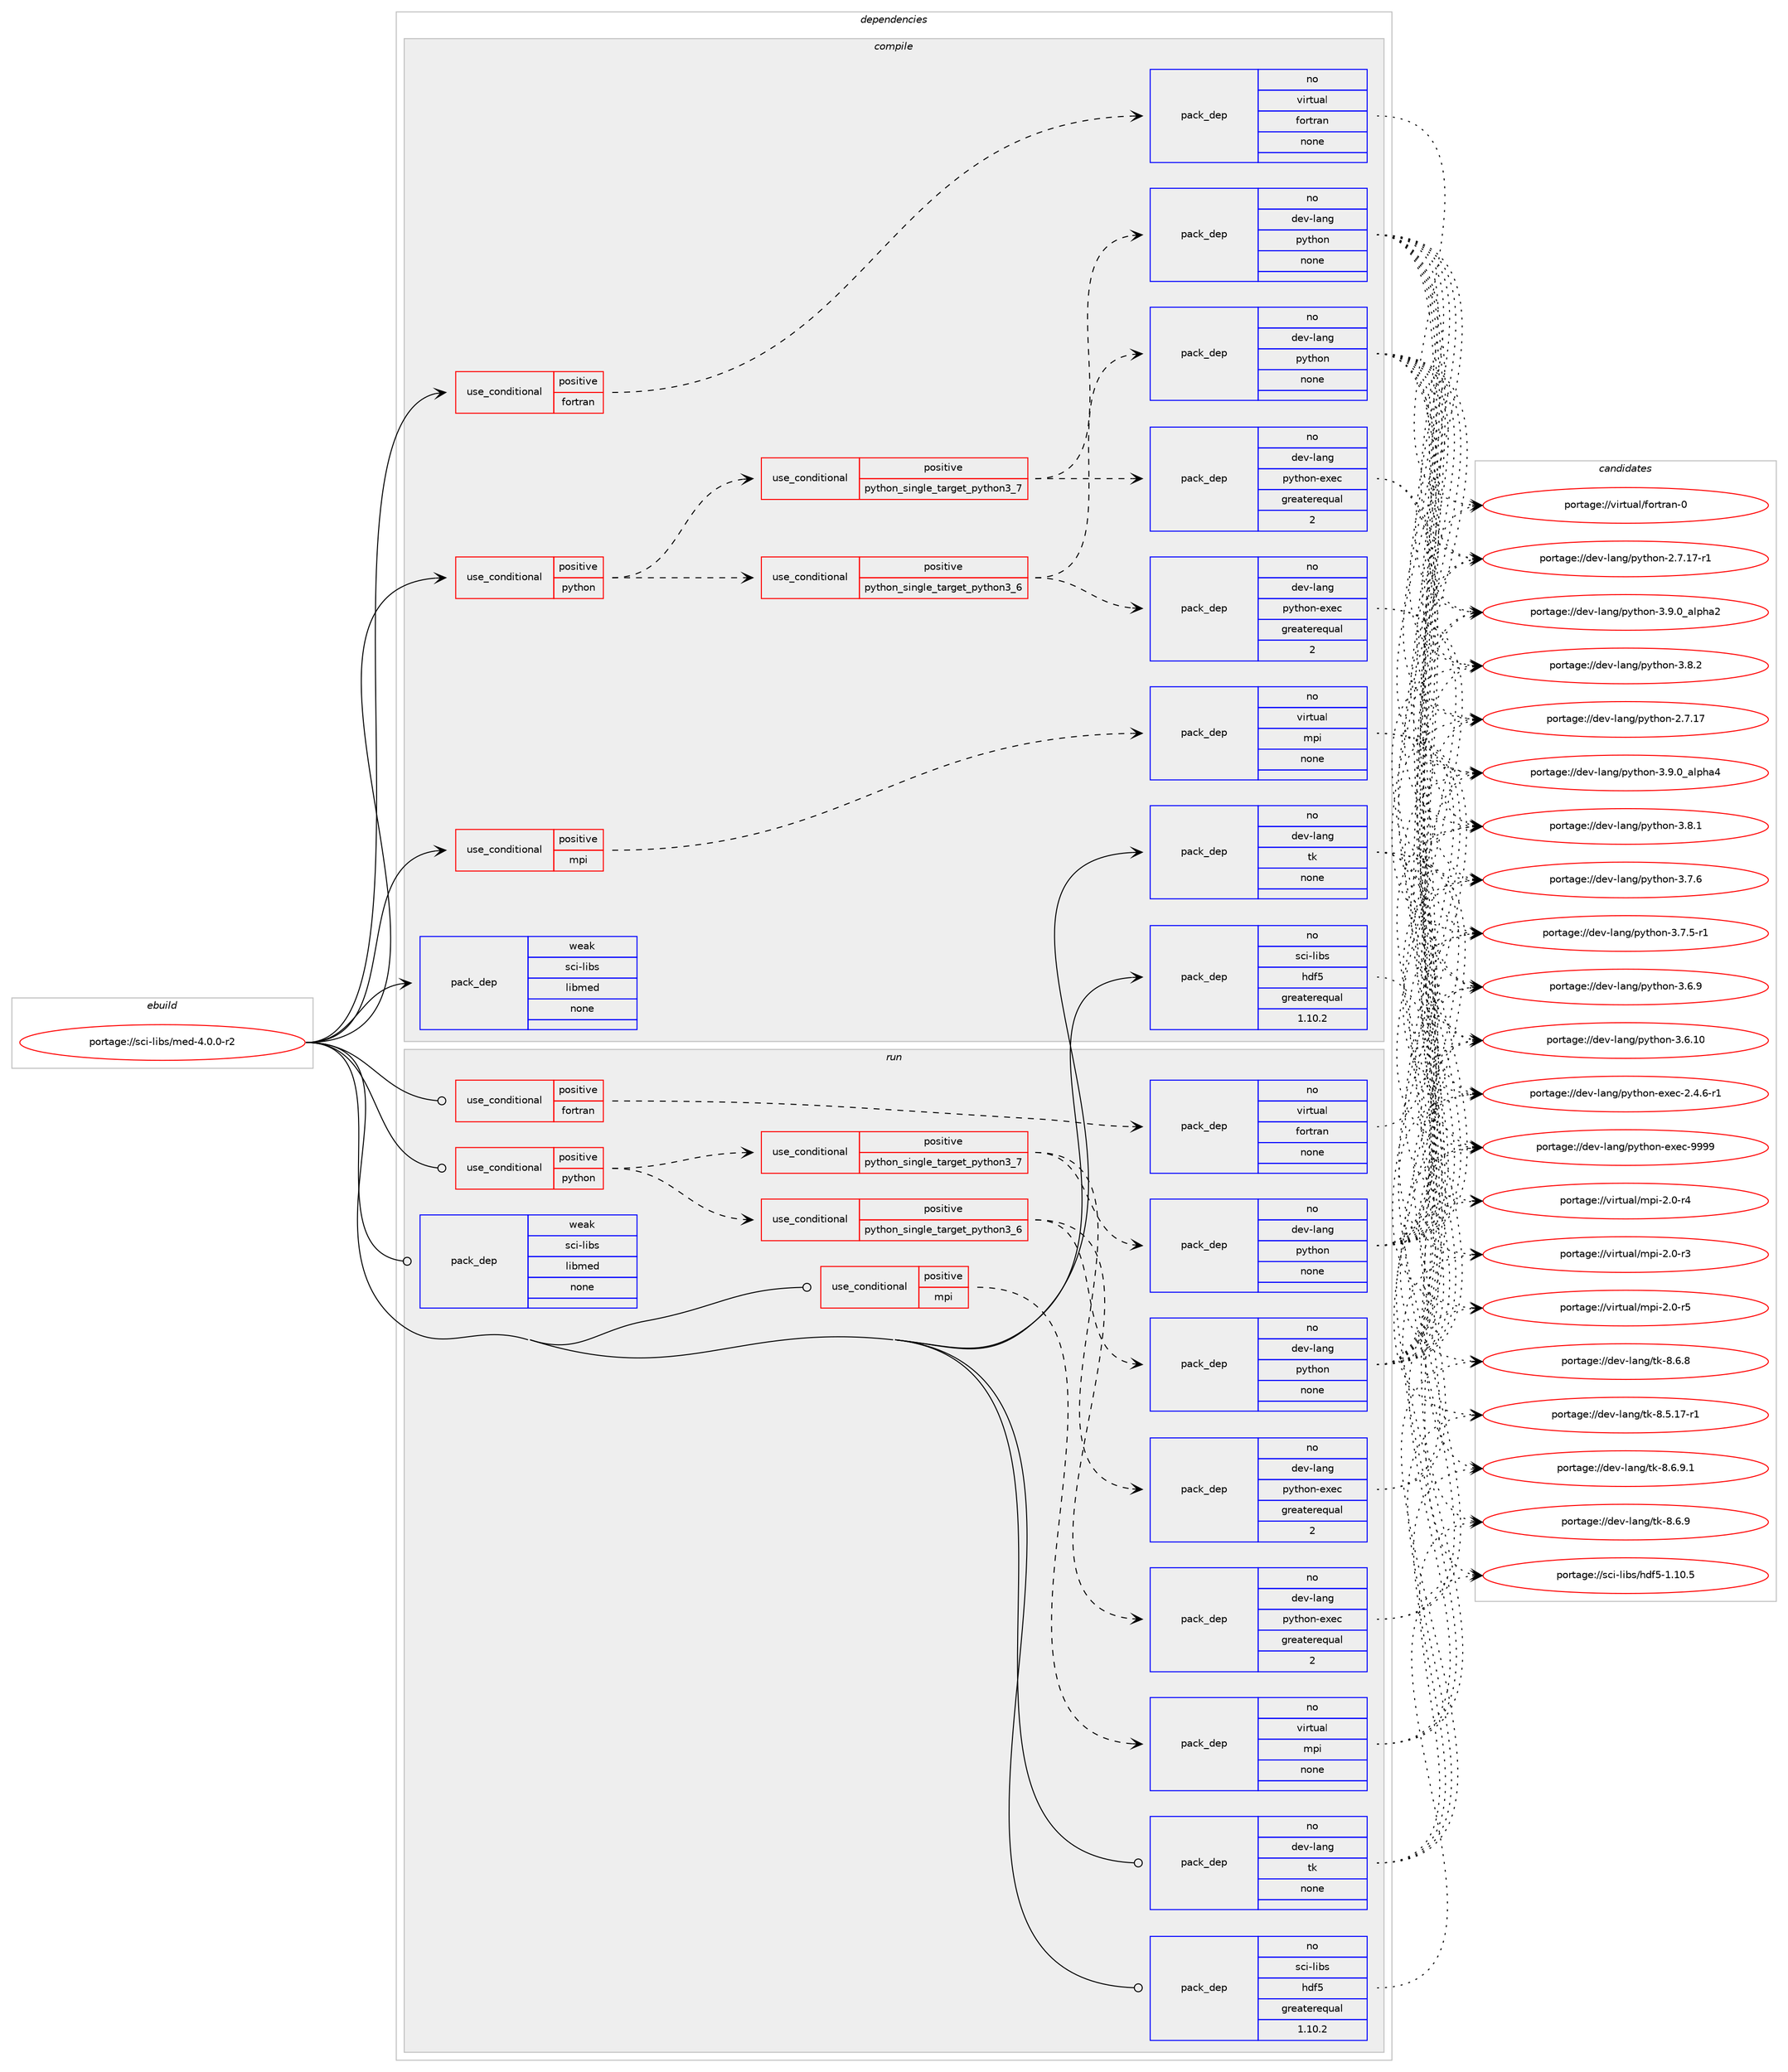 digraph prolog {

# *************
# Graph options
# *************

newrank=true;
concentrate=true;
compound=true;
graph [rankdir=LR,fontname=Helvetica,fontsize=10,ranksep=1.5];#, ranksep=2.5, nodesep=0.2];
edge  [arrowhead=vee];
node  [fontname=Helvetica,fontsize=10];

# **********
# The ebuild
# **********

subgraph cluster_leftcol {
color=gray;
rank=same;
label=<<i>ebuild</i>>;
id [label="portage://sci-libs/med-4.0.0-r2", color=red, width=4, href="../sci-libs/med-4.0.0-r2.svg"];
}

# ****************
# The dependencies
# ****************

subgraph cluster_midcol {
color=gray;
label=<<i>dependencies</i>>;
subgraph cluster_compile {
fillcolor="#eeeeee";
style=filled;
label=<<i>compile</i>>;
subgraph cond10091 {
dependency48654 [label=<<TABLE BORDER="0" CELLBORDER="1" CELLSPACING="0" CELLPADDING="4"><TR><TD ROWSPAN="3" CELLPADDING="10">use_conditional</TD></TR><TR><TD>positive</TD></TR><TR><TD>fortran</TD></TR></TABLE>>, shape=none, color=red];
subgraph pack37508 {
dependency48655 [label=<<TABLE BORDER="0" CELLBORDER="1" CELLSPACING="0" CELLPADDING="4" WIDTH="220"><TR><TD ROWSPAN="6" CELLPADDING="30">pack_dep</TD></TR><TR><TD WIDTH="110">no</TD></TR><TR><TD>virtual</TD></TR><TR><TD>fortran</TD></TR><TR><TD>none</TD></TR><TR><TD></TD></TR></TABLE>>, shape=none, color=blue];
}
dependency48654:e -> dependency48655:w [weight=20,style="dashed",arrowhead="vee"];
}
id:e -> dependency48654:w [weight=20,style="solid",arrowhead="vee"];
subgraph cond10092 {
dependency48656 [label=<<TABLE BORDER="0" CELLBORDER="1" CELLSPACING="0" CELLPADDING="4"><TR><TD ROWSPAN="3" CELLPADDING="10">use_conditional</TD></TR><TR><TD>positive</TD></TR><TR><TD>mpi</TD></TR></TABLE>>, shape=none, color=red];
subgraph pack37509 {
dependency48657 [label=<<TABLE BORDER="0" CELLBORDER="1" CELLSPACING="0" CELLPADDING="4" WIDTH="220"><TR><TD ROWSPAN="6" CELLPADDING="30">pack_dep</TD></TR><TR><TD WIDTH="110">no</TD></TR><TR><TD>virtual</TD></TR><TR><TD>mpi</TD></TR><TR><TD>none</TD></TR><TR><TD></TD></TR></TABLE>>, shape=none, color=blue];
}
dependency48656:e -> dependency48657:w [weight=20,style="dashed",arrowhead="vee"];
}
id:e -> dependency48656:w [weight=20,style="solid",arrowhead="vee"];
subgraph cond10093 {
dependency48658 [label=<<TABLE BORDER="0" CELLBORDER="1" CELLSPACING="0" CELLPADDING="4"><TR><TD ROWSPAN="3" CELLPADDING="10">use_conditional</TD></TR><TR><TD>positive</TD></TR><TR><TD>python</TD></TR></TABLE>>, shape=none, color=red];
subgraph cond10094 {
dependency48659 [label=<<TABLE BORDER="0" CELLBORDER="1" CELLSPACING="0" CELLPADDING="4"><TR><TD ROWSPAN="3" CELLPADDING="10">use_conditional</TD></TR><TR><TD>positive</TD></TR><TR><TD>python_single_target_python3_6</TD></TR></TABLE>>, shape=none, color=red];
subgraph pack37510 {
dependency48660 [label=<<TABLE BORDER="0" CELLBORDER="1" CELLSPACING="0" CELLPADDING="4" WIDTH="220"><TR><TD ROWSPAN="6" CELLPADDING="30">pack_dep</TD></TR><TR><TD WIDTH="110">no</TD></TR><TR><TD>dev-lang</TD></TR><TR><TD>python</TD></TR><TR><TD>none</TD></TR><TR><TD></TD></TR></TABLE>>, shape=none, color=blue];
}
dependency48659:e -> dependency48660:w [weight=20,style="dashed",arrowhead="vee"];
subgraph pack37511 {
dependency48661 [label=<<TABLE BORDER="0" CELLBORDER="1" CELLSPACING="0" CELLPADDING="4" WIDTH="220"><TR><TD ROWSPAN="6" CELLPADDING="30">pack_dep</TD></TR><TR><TD WIDTH="110">no</TD></TR><TR><TD>dev-lang</TD></TR><TR><TD>python-exec</TD></TR><TR><TD>greaterequal</TD></TR><TR><TD>2</TD></TR></TABLE>>, shape=none, color=blue];
}
dependency48659:e -> dependency48661:w [weight=20,style="dashed",arrowhead="vee"];
}
dependency48658:e -> dependency48659:w [weight=20,style="dashed",arrowhead="vee"];
subgraph cond10095 {
dependency48662 [label=<<TABLE BORDER="0" CELLBORDER="1" CELLSPACING="0" CELLPADDING="4"><TR><TD ROWSPAN="3" CELLPADDING="10">use_conditional</TD></TR><TR><TD>positive</TD></TR><TR><TD>python_single_target_python3_7</TD></TR></TABLE>>, shape=none, color=red];
subgraph pack37512 {
dependency48663 [label=<<TABLE BORDER="0" CELLBORDER="1" CELLSPACING="0" CELLPADDING="4" WIDTH="220"><TR><TD ROWSPAN="6" CELLPADDING="30">pack_dep</TD></TR><TR><TD WIDTH="110">no</TD></TR><TR><TD>dev-lang</TD></TR><TR><TD>python</TD></TR><TR><TD>none</TD></TR><TR><TD></TD></TR></TABLE>>, shape=none, color=blue];
}
dependency48662:e -> dependency48663:w [weight=20,style="dashed",arrowhead="vee"];
subgraph pack37513 {
dependency48664 [label=<<TABLE BORDER="0" CELLBORDER="1" CELLSPACING="0" CELLPADDING="4" WIDTH="220"><TR><TD ROWSPAN="6" CELLPADDING="30">pack_dep</TD></TR><TR><TD WIDTH="110">no</TD></TR><TR><TD>dev-lang</TD></TR><TR><TD>python-exec</TD></TR><TR><TD>greaterequal</TD></TR><TR><TD>2</TD></TR></TABLE>>, shape=none, color=blue];
}
dependency48662:e -> dependency48664:w [weight=20,style="dashed",arrowhead="vee"];
}
dependency48658:e -> dependency48662:w [weight=20,style="dashed",arrowhead="vee"];
}
id:e -> dependency48658:w [weight=20,style="solid",arrowhead="vee"];
subgraph pack37514 {
dependency48665 [label=<<TABLE BORDER="0" CELLBORDER="1" CELLSPACING="0" CELLPADDING="4" WIDTH="220"><TR><TD ROWSPAN="6" CELLPADDING="30">pack_dep</TD></TR><TR><TD WIDTH="110">no</TD></TR><TR><TD>dev-lang</TD></TR><TR><TD>tk</TD></TR><TR><TD>none</TD></TR><TR><TD></TD></TR></TABLE>>, shape=none, color=blue];
}
id:e -> dependency48665:w [weight=20,style="solid",arrowhead="vee"];
subgraph pack37515 {
dependency48666 [label=<<TABLE BORDER="0" CELLBORDER="1" CELLSPACING="0" CELLPADDING="4" WIDTH="220"><TR><TD ROWSPAN="6" CELLPADDING="30">pack_dep</TD></TR><TR><TD WIDTH="110">no</TD></TR><TR><TD>sci-libs</TD></TR><TR><TD>hdf5</TD></TR><TR><TD>greaterequal</TD></TR><TR><TD>1.10.2</TD></TR></TABLE>>, shape=none, color=blue];
}
id:e -> dependency48666:w [weight=20,style="solid",arrowhead="vee"];
subgraph pack37516 {
dependency48667 [label=<<TABLE BORDER="0" CELLBORDER="1" CELLSPACING="0" CELLPADDING="4" WIDTH="220"><TR><TD ROWSPAN="6" CELLPADDING="30">pack_dep</TD></TR><TR><TD WIDTH="110">weak</TD></TR><TR><TD>sci-libs</TD></TR><TR><TD>libmed</TD></TR><TR><TD>none</TD></TR><TR><TD></TD></TR></TABLE>>, shape=none, color=blue];
}
id:e -> dependency48667:w [weight=20,style="solid",arrowhead="vee"];
}
subgraph cluster_compileandrun {
fillcolor="#eeeeee";
style=filled;
label=<<i>compile and run</i>>;
}
subgraph cluster_run {
fillcolor="#eeeeee";
style=filled;
label=<<i>run</i>>;
subgraph cond10096 {
dependency48668 [label=<<TABLE BORDER="0" CELLBORDER="1" CELLSPACING="0" CELLPADDING="4"><TR><TD ROWSPAN="3" CELLPADDING="10">use_conditional</TD></TR><TR><TD>positive</TD></TR><TR><TD>fortran</TD></TR></TABLE>>, shape=none, color=red];
subgraph pack37517 {
dependency48669 [label=<<TABLE BORDER="0" CELLBORDER="1" CELLSPACING="0" CELLPADDING="4" WIDTH="220"><TR><TD ROWSPAN="6" CELLPADDING="30">pack_dep</TD></TR><TR><TD WIDTH="110">no</TD></TR><TR><TD>virtual</TD></TR><TR><TD>fortran</TD></TR><TR><TD>none</TD></TR><TR><TD></TD></TR></TABLE>>, shape=none, color=blue];
}
dependency48668:e -> dependency48669:w [weight=20,style="dashed",arrowhead="vee"];
}
id:e -> dependency48668:w [weight=20,style="solid",arrowhead="odot"];
subgraph cond10097 {
dependency48670 [label=<<TABLE BORDER="0" CELLBORDER="1" CELLSPACING="0" CELLPADDING="4"><TR><TD ROWSPAN="3" CELLPADDING="10">use_conditional</TD></TR><TR><TD>positive</TD></TR><TR><TD>mpi</TD></TR></TABLE>>, shape=none, color=red];
subgraph pack37518 {
dependency48671 [label=<<TABLE BORDER="0" CELLBORDER="1" CELLSPACING="0" CELLPADDING="4" WIDTH="220"><TR><TD ROWSPAN="6" CELLPADDING="30">pack_dep</TD></TR><TR><TD WIDTH="110">no</TD></TR><TR><TD>virtual</TD></TR><TR><TD>mpi</TD></TR><TR><TD>none</TD></TR><TR><TD></TD></TR></TABLE>>, shape=none, color=blue];
}
dependency48670:e -> dependency48671:w [weight=20,style="dashed",arrowhead="vee"];
}
id:e -> dependency48670:w [weight=20,style="solid",arrowhead="odot"];
subgraph cond10098 {
dependency48672 [label=<<TABLE BORDER="0" CELLBORDER="1" CELLSPACING="0" CELLPADDING="4"><TR><TD ROWSPAN="3" CELLPADDING="10">use_conditional</TD></TR><TR><TD>positive</TD></TR><TR><TD>python</TD></TR></TABLE>>, shape=none, color=red];
subgraph cond10099 {
dependency48673 [label=<<TABLE BORDER="0" CELLBORDER="1" CELLSPACING="0" CELLPADDING="4"><TR><TD ROWSPAN="3" CELLPADDING="10">use_conditional</TD></TR><TR><TD>positive</TD></TR><TR><TD>python_single_target_python3_6</TD></TR></TABLE>>, shape=none, color=red];
subgraph pack37519 {
dependency48674 [label=<<TABLE BORDER="0" CELLBORDER="1" CELLSPACING="0" CELLPADDING="4" WIDTH="220"><TR><TD ROWSPAN="6" CELLPADDING="30">pack_dep</TD></TR><TR><TD WIDTH="110">no</TD></TR><TR><TD>dev-lang</TD></TR><TR><TD>python</TD></TR><TR><TD>none</TD></TR><TR><TD></TD></TR></TABLE>>, shape=none, color=blue];
}
dependency48673:e -> dependency48674:w [weight=20,style="dashed",arrowhead="vee"];
subgraph pack37520 {
dependency48675 [label=<<TABLE BORDER="0" CELLBORDER="1" CELLSPACING="0" CELLPADDING="4" WIDTH="220"><TR><TD ROWSPAN="6" CELLPADDING="30">pack_dep</TD></TR><TR><TD WIDTH="110">no</TD></TR><TR><TD>dev-lang</TD></TR><TR><TD>python-exec</TD></TR><TR><TD>greaterequal</TD></TR><TR><TD>2</TD></TR></TABLE>>, shape=none, color=blue];
}
dependency48673:e -> dependency48675:w [weight=20,style="dashed",arrowhead="vee"];
}
dependency48672:e -> dependency48673:w [weight=20,style="dashed",arrowhead="vee"];
subgraph cond10100 {
dependency48676 [label=<<TABLE BORDER="0" CELLBORDER="1" CELLSPACING="0" CELLPADDING="4"><TR><TD ROWSPAN="3" CELLPADDING="10">use_conditional</TD></TR><TR><TD>positive</TD></TR><TR><TD>python_single_target_python3_7</TD></TR></TABLE>>, shape=none, color=red];
subgraph pack37521 {
dependency48677 [label=<<TABLE BORDER="0" CELLBORDER="1" CELLSPACING="0" CELLPADDING="4" WIDTH="220"><TR><TD ROWSPAN="6" CELLPADDING="30">pack_dep</TD></TR><TR><TD WIDTH="110">no</TD></TR><TR><TD>dev-lang</TD></TR><TR><TD>python</TD></TR><TR><TD>none</TD></TR><TR><TD></TD></TR></TABLE>>, shape=none, color=blue];
}
dependency48676:e -> dependency48677:w [weight=20,style="dashed",arrowhead="vee"];
subgraph pack37522 {
dependency48678 [label=<<TABLE BORDER="0" CELLBORDER="1" CELLSPACING="0" CELLPADDING="4" WIDTH="220"><TR><TD ROWSPAN="6" CELLPADDING="30">pack_dep</TD></TR><TR><TD WIDTH="110">no</TD></TR><TR><TD>dev-lang</TD></TR><TR><TD>python-exec</TD></TR><TR><TD>greaterequal</TD></TR><TR><TD>2</TD></TR></TABLE>>, shape=none, color=blue];
}
dependency48676:e -> dependency48678:w [weight=20,style="dashed",arrowhead="vee"];
}
dependency48672:e -> dependency48676:w [weight=20,style="dashed",arrowhead="vee"];
}
id:e -> dependency48672:w [weight=20,style="solid",arrowhead="odot"];
subgraph pack37523 {
dependency48679 [label=<<TABLE BORDER="0" CELLBORDER="1" CELLSPACING="0" CELLPADDING="4" WIDTH="220"><TR><TD ROWSPAN="6" CELLPADDING="30">pack_dep</TD></TR><TR><TD WIDTH="110">no</TD></TR><TR><TD>dev-lang</TD></TR><TR><TD>tk</TD></TR><TR><TD>none</TD></TR><TR><TD></TD></TR></TABLE>>, shape=none, color=blue];
}
id:e -> dependency48679:w [weight=20,style="solid",arrowhead="odot"];
subgraph pack37524 {
dependency48680 [label=<<TABLE BORDER="0" CELLBORDER="1" CELLSPACING="0" CELLPADDING="4" WIDTH="220"><TR><TD ROWSPAN="6" CELLPADDING="30">pack_dep</TD></TR><TR><TD WIDTH="110">no</TD></TR><TR><TD>sci-libs</TD></TR><TR><TD>hdf5</TD></TR><TR><TD>greaterequal</TD></TR><TR><TD>1.10.2</TD></TR></TABLE>>, shape=none, color=blue];
}
id:e -> dependency48680:w [weight=20,style="solid",arrowhead="odot"];
subgraph pack37525 {
dependency48681 [label=<<TABLE BORDER="0" CELLBORDER="1" CELLSPACING="0" CELLPADDING="4" WIDTH="220"><TR><TD ROWSPAN="6" CELLPADDING="30">pack_dep</TD></TR><TR><TD WIDTH="110">weak</TD></TR><TR><TD>sci-libs</TD></TR><TR><TD>libmed</TD></TR><TR><TD>none</TD></TR><TR><TD></TD></TR></TABLE>>, shape=none, color=blue];
}
id:e -> dependency48681:w [weight=20,style="solid",arrowhead="odot"];
}
}

# **************
# The candidates
# **************

subgraph cluster_choices {
rank=same;
color=gray;
label=<<i>candidates</i>>;

subgraph choice37508 {
color=black;
nodesep=1;
choice1181051141161179710847102111114116114971104548 [label="portage://virtual/fortran-0", color=red, width=4,href="../virtual/fortran-0.svg"];
dependency48655:e -> choice1181051141161179710847102111114116114971104548:w [style=dotted,weight="100"];
}
subgraph choice37509 {
color=black;
nodesep=1;
choice1181051141161179710847109112105455046484511453 [label="portage://virtual/mpi-2.0-r5", color=red, width=4,href="../virtual/mpi-2.0-r5.svg"];
choice1181051141161179710847109112105455046484511452 [label="portage://virtual/mpi-2.0-r4", color=red, width=4,href="../virtual/mpi-2.0-r4.svg"];
choice1181051141161179710847109112105455046484511451 [label="portage://virtual/mpi-2.0-r3", color=red, width=4,href="../virtual/mpi-2.0-r3.svg"];
dependency48657:e -> choice1181051141161179710847109112105455046484511453:w [style=dotted,weight="100"];
dependency48657:e -> choice1181051141161179710847109112105455046484511452:w [style=dotted,weight="100"];
dependency48657:e -> choice1181051141161179710847109112105455046484511451:w [style=dotted,weight="100"];
}
subgraph choice37510 {
color=black;
nodesep=1;
choice10010111845108971101034711212111610411111045514657464895971081121049752 [label="portage://dev-lang/python-3.9.0_alpha4", color=red, width=4,href="../dev-lang/python-3.9.0_alpha4.svg"];
choice10010111845108971101034711212111610411111045514657464895971081121049750 [label="portage://dev-lang/python-3.9.0_alpha2", color=red, width=4,href="../dev-lang/python-3.9.0_alpha2.svg"];
choice100101118451089711010347112121116104111110455146564650 [label="portage://dev-lang/python-3.8.2", color=red, width=4,href="../dev-lang/python-3.8.2.svg"];
choice100101118451089711010347112121116104111110455146564649 [label="portage://dev-lang/python-3.8.1", color=red, width=4,href="../dev-lang/python-3.8.1.svg"];
choice100101118451089711010347112121116104111110455146554654 [label="portage://dev-lang/python-3.7.6", color=red, width=4,href="../dev-lang/python-3.7.6.svg"];
choice1001011184510897110103471121211161041111104551465546534511449 [label="portage://dev-lang/python-3.7.5-r1", color=red, width=4,href="../dev-lang/python-3.7.5-r1.svg"];
choice100101118451089711010347112121116104111110455146544657 [label="portage://dev-lang/python-3.6.9", color=red, width=4,href="../dev-lang/python-3.6.9.svg"];
choice10010111845108971101034711212111610411111045514654464948 [label="portage://dev-lang/python-3.6.10", color=red, width=4,href="../dev-lang/python-3.6.10.svg"];
choice100101118451089711010347112121116104111110455046554649554511449 [label="portage://dev-lang/python-2.7.17-r1", color=red, width=4,href="../dev-lang/python-2.7.17-r1.svg"];
choice10010111845108971101034711212111610411111045504655464955 [label="portage://dev-lang/python-2.7.17", color=red, width=4,href="../dev-lang/python-2.7.17.svg"];
dependency48660:e -> choice10010111845108971101034711212111610411111045514657464895971081121049752:w [style=dotted,weight="100"];
dependency48660:e -> choice10010111845108971101034711212111610411111045514657464895971081121049750:w [style=dotted,weight="100"];
dependency48660:e -> choice100101118451089711010347112121116104111110455146564650:w [style=dotted,weight="100"];
dependency48660:e -> choice100101118451089711010347112121116104111110455146564649:w [style=dotted,weight="100"];
dependency48660:e -> choice100101118451089711010347112121116104111110455146554654:w [style=dotted,weight="100"];
dependency48660:e -> choice1001011184510897110103471121211161041111104551465546534511449:w [style=dotted,weight="100"];
dependency48660:e -> choice100101118451089711010347112121116104111110455146544657:w [style=dotted,weight="100"];
dependency48660:e -> choice10010111845108971101034711212111610411111045514654464948:w [style=dotted,weight="100"];
dependency48660:e -> choice100101118451089711010347112121116104111110455046554649554511449:w [style=dotted,weight="100"];
dependency48660:e -> choice10010111845108971101034711212111610411111045504655464955:w [style=dotted,weight="100"];
}
subgraph choice37511 {
color=black;
nodesep=1;
choice10010111845108971101034711212111610411111045101120101994557575757 [label="portage://dev-lang/python-exec-9999", color=red, width=4,href="../dev-lang/python-exec-9999.svg"];
choice10010111845108971101034711212111610411111045101120101994550465246544511449 [label="portage://dev-lang/python-exec-2.4.6-r1", color=red, width=4,href="../dev-lang/python-exec-2.4.6-r1.svg"];
dependency48661:e -> choice10010111845108971101034711212111610411111045101120101994557575757:w [style=dotted,weight="100"];
dependency48661:e -> choice10010111845108971101034711212111610411111045101120101994550465246544511449:w [style=dotted,weight="100"];
}
subgraph choice37512 {
color=black;
nodesep=1;
choice10010111845108971101034711212111610411111045514657464895971081121049752 [label="portage://dev-lang/python-3.9.0_alpha4", color=red, width=4,href="../dev-lang/python-3.9.0_alpha4.svg"];
choice10010111845108971101034711212111610411111045514657464895971081121049750 [label="portage://dev-lang/python-3.9.0_alpha2", color=red, width=4,href="../dev-lang/python-3.9.0_alpha2.svg"];
choice100101118451089711010347112121116104111110455146564650 [label="portage://dev-lang/python-3.8.2", color=red, width=4,href="../dev-lang/python-3.8.2.svg"];
choice100101118451089711010347112121116104111110455146564649 [label="portage://dev-lang/python-3.8.1", color=red, width=4,href="../dev-lang/python-3.8.1.svg"];
choice100101118451089711010347112121116104111110455146554654 [label="portage://dev-lang/python-3.7.6", color=red, width=4,href="../dev-lang/python-3.7.6.svg"];
choice1001011184510897110103471121211161041111104551465546534511449 [label="portage://dev-lang/python-3.7.5-r1", color=red, width=4,href="../dev-lang/python-3.7.5-r1.svg"];
choice100101118451089711010347112121116104111110455146544657 [label="portage://dev-lang/python-3.6.9", color=red, width=4,href="../dev-lang/python-3.6.9.svg"];
choice10010111845108971101034711212111610411111045514654464948 [label="portage://dev-lang/python-3.6.10", color=red, width=4,href="../dev-lang/python-3.6.10.svg"];
choice100101118451089711010347112121116104111110455046554649554511449 [label="portage://dev-lang/python-2.7.17-r1", color=red, width=4,href="../dev-lang/python-2.7.17-r1.svg"];
choice10010111845108971101034711212111610411111045504655464955 [label="portage://dev-lang/python-2.7.17", color=red, width=4,href="../dev-lang/python-2.7.17.svg"];
dependency48663:e -> choice10010111845108971101034711212111610411111045514657464895971081121049752:w [style=dotted,weight="100"];
dependency48663:e -> choice10010111845108971101034711212111610411111045514657464895971081121049750:w [style=dotted,weight="100"];
dependency48663:e -> choice100101118451089711010347112121116104111110455146564650:w [style=dotted,weight="100"];
dependency48663:e -> choice100101118451089711010347112121116104111110455146564649:w [style=dotted,weight="100"];
dependency48663:e -> choice100101118451089711010347112121116104111110455146554654:w [style=dotted,weight="100"];
dependency48663:e -> choice1001011184510897110103471121211161041111104551465546534511449:w [style=dotted,weight="100"];
dependency48663:e -> choice100101118451089711010347112121116104111110455146544657:w [style=dotted,weight="100"];
dependency48663:e -> choice10010111845108971101034711212111610411111045514654464948:w [style=dotted,weight="100"];
dependency48663:e -> choice100101118451089711010347112121116104111110455046554649554511449:w [style=dotted,weight="100"];
dependency48663:e -> choice10010111845108971101034711212111610411111045504655464955:w [style=dotted,weight="100"];
}
subgraph choice37513 {
color=black;
nodesep=1;
choice10010111845108971101034711212111610411111045101120101994557575757 [label="portage://dev-lang/python-exec-9999", color=red, width=4,href="../dev-lang/python-exec-9999.svg"];
choice10010111845108971101034711212111610411111045101120101994550465246544511449 [label="portage://dev-lang/python-exec-2.4.6-r1", color=red, width=4,href="../dev-lang/python-exec-2.4.6-r1.svg"];
dependency48664:e -> choice10010111845108971101034711212111610411111045101120101994557575757:w [style=dotted,weight="100"];
dependency48664:e -> choice10010111845108971101034711212111610411111045101120101994550465246544511449:w [style=dotted,weight="100"];
}
subgraph choice37514 {
color=black;
nodesep=1;
choice1001011184510897110103471161074556465446574649 [label="portage://dev-lang/tk-8.6.9.1", color=red, width=4,href="../dev-lang/tk-8.6.9.1.svg"];
choice100101118451089711010347116107455646544657 [label="portage://dev-lang/tk-8.6.9", color=red, width=4,href="../dev-lang/tk-8.6.9.svg"];
choice100101118451089711010347116107455646544656 [label="portage://dev-lang/tk-8.6.8", color=red, width=4,href="../dev-lang/tk-8.6.8.svg"];
choice100101118451089711010347116107455646534649554511449 [label="portage://dev-lang/tk-8.5.17-r1", color=red, width=4,href="../dev-lang/tk-8.5.17-r1.svg"];
dependency48665:e -> choice1001011184510897110103471161074556465446574649:w [style=dotted,weight="100"];
dependency48665:e -> choice100101118451089711010347116107455646544657:w [style=dotted,weight="100"];
dependency48665:e -> choice100101118451089711010347116107455646544656:w [style=dotted,weight="100"];
dependency48665:e -> choice100101118451089711010347116107455646534649554511449:w [style=dotted,weight="100"];
}
subgraph choice37515 {
color=black;
nodesep=1;
choice115991054510810598115471041001025345494649484653 [label="portage://sci-libs/hdf5-1.10.5", color=red, width=4,href="../sci-libs/hdf5-1.10.5.svg"];
dependency48666:e -> choice115991054510810598115471041001025345494649484653:w [style=dotted,weight="100"];
}
subgraph choice37516 {
color=black;
nodesep=1;
}
subgraph choice37517 {
color=black;
nodesep=1;
choice1181051141161179710847102111114116114971104548 [label="portage://virtual/fortran-0", color=red, width=4,href="../virtual/fortran-0.svg"];
dependency48669:e -> choice1181051141161179710847102111114116114971104548:w [style=dotted,weight="100"];
}
subgraph choice37518 {
color=black;
nodesep=1;
choice1181051141161179710847109112105455046484511453 [label="portage://virtual/mpi-2.0-r5", color=red, width=4,href="../virtual/mpi-2.0-r5.svg"];
choice1181051141161179710847109112105455046484511452 [label="portage://virtual/mpi-2.0-r4", color=red, width=4,href="../virtual/mpi-2.0-r4.svg"];
choice1181051141161179710847109112105455046484511451 [label="portage://virtual/mpi-2.0-r3", color=red, width=4,href="../virtual/mpi-2.0-r3.svg"];
dependency48671:e -> choice1181051141161179710847109112105455046484511453:w [style=dotted,weight="100"];
dependency48671:e -> choice1181051141161179710847109112105455046484511452:w [style=dotted,weight="100"];
dependency48671:e -> choice1181051141161179710847109112105455046484511451:w [style=dotted,weight="100"];
}
subgraph choice37519 {
color=black;
nodesep=1;
choice10010111845108971101034711212111610411111045514657464895971081121049752 [label="portage://dev-lang/python-3.9.0_alpha4", color=red, width=4,href="../dev-lang/python-3.9.0_alpha4.svg"];
choice10010111845108971101034711212111610411111045514657464895971081121049750 [label="portage://dev-lang/python-3.9.0_alpha2", color=red, width=4,href="../dev-lang/python-3.9.0_alpha2.svg"];
choice100101118451089711010347112121116104111110455146564650 [label="portage://dev-lang/python-3.8.2", color=red, width=4,href="../dev-lang/python-3.8.2.svg"];
choice100101118451089711010347112121116104111110455146564649 [label="portage://dev-lang/python-3.8.1", color=red, width=4,href="../dev-lang/python-3.8.1.svg"];
choice100101118451089711010347112121116104111110455146554654 [label="portage://dev-lang/python-3.7.6", color=red, width=4,href="../dev-lang/python-3.7.6.svg"];
choice1001011184510897110103471121211161041111104551465546534511449 [label="portage://dev-lang/python-3.7.5-r1", color=red, width=4,href="../dev-lang/python-3.7.5-r1.svg"];
choice100101118451089711010347112121116104111110455146544657 [label="portage://dev-lang/python-3.6.9", color=red, width=4,href="../dev-lang/python-3.6.9.svg"];
choice10010111845108971101034711212111610411111045514654464948 [label="portage://dev-lang/python-3.6.10", color=red, width=4,href="../dev-lang/python-3.6.10.svg"];
choice100101118451089711010347112121116104111110455046554649554511449 [label="portage://dev-lang/python-2.7.17-r1", color=red, width=4,href="../dev-lang/python-2.7.17-r1.svg"];
choice10010111845108971101034711212111610411111045504655464955 [label="portage://dev-lang/python-2.7.17", color=red, width=4,href="../dev-lang/python-2.7.17.svg"];
dependency48674:e -> choice10010111845108971101034711212111610411111045514657464895971081121049752:w [style=dotted,weight="100"];
dependency48674:e -> choice10010111845108971101034711212111610411111045514657464895971081121049750:w [style=dotted,weight="100"];
dependency48674:e -> choice100101118451089711010347112121116104111110455146564650:w [style=dotted,weight="100"];
dependency48674:e -> choice100101118451089711010347112121116104111110455146564649:w [style=dotted,weight="100"];
dependency48674:e -> choice100101118451089711010347112121116104111110455146554654:w [style=dotted,weight="100"];
dependency48674:e -> choice1001011184510897110103471121211161041111104551465546534511449:w [style=dotted,weight="100"];
dependency48674:e -> choice100101118451089711010347112121116104111110455146544657:w [style=dotted,weight="100"];
dependency48674:e -> choice10010111845108971101034711212111610411111045514654464948:w [style=dotted,weight="100"];
dependency48674:e -> choice100101118451089711010347112121116104111110455046554649554511449:w [style=dotted,weight="100"];
dependency48674:e -> choice10010111845108971101034711212111610411111045504655464955:w [style=dotted,weight="100"];
}
subgraph choice37520 {
color=black;
nodesep=1;
choice10010111845108971101034711212111610411111045101120101994557575757 [label="portage://dev-lang/python-exec-9999", color=red, width=4,href="../dev-lang/python-exec-9999.svg"];
choice10010111845108971101034711212111610411111045101120101994550465246544511449 [label="portage://dev-lang/python-exec-2.4.6-r1", color=red, width=4,href="../dev-lang/python-exec-2.4.6-r1.svg"];
dependency48675:e -> choice10010111845108971101034711212111610411111045101120101994557575757:w [style=dotted,weight="100"];
dependency48675:e -> choice10010111845108971101034711212111610411111045101120101994550465246544511449:w [style=dotted,weight="100"];
}
subgraph choice37521 {
color=black;
nodesep=1;
choice10010111845108971101034711212111610411111045514657464895971081121049752 [label="portage://dev-lang/python-3.9.0_alpha4", color=red, width=4,href="../dev-lang/python-3.9.0_alpha4.svg"];
choice10010111845108971101034711212111610411111045514657464895971081121049750 [label="portage://dev-lang/python-3.9.0_alpha2", color=red, width=4,href="../dev-lang/python-3.9.0_alpha2.svg"];
choice100101118451089711010347112121116104111110455146564650 [label="portage://dev-lang/python-3.8.2", color=red, width=4,href="../dev-lang/python-3.8.2.svg"];
choice100101118451089711010347112121116104111110455146564649 [label="portage://dev-lang/python-3.8.1", color=red, width=4,href="../dev-lang/python-3.8.1.svg"];
choice100101118451089711010347112121116104111110455146554654 [label="portage://dev-lang/python-3.7.6", color=red, width=4,href="../dev-lang/python-3.7.6.svg"];
choice1001011184510897110103471121211161041111104551465546534511449 [label="portage://dev-lang/python-3.7.5-r1", color=red, width=4,href="../dev-lang/python-3.7.5-r1.svg"];
choice100101118451089711010347112121116104111110455146544657 [label="portage://dev-lang/python-3.6.9", color=red, width=4,href="../dev-lang/python-3.6.9.svg"];
choice10010111845108971101034711212111610411111045514654464948 [label="portage://dev-lang/python-3.6.10", color=red, width=4,href="../dev-lang/python-3.6.10.svg"];
choice100101118451089711010347112121116104111110455046554649554511449 [label="portage://dev-lang/python-2.7.17-r1", color=red, width=4,href="../dev-lang/python-2.7.17-r1.svg"];
choice10010111845108971101034711212111610411111045504655464955 [label="portage://dev-lang/python-2.7.17", color=red, width=4,href="../dev-lang/python-2.7.17.svg"];
dependency48677:e -> choice10010111845108971101034711212111610411111045514657464895971081121049752:w [style=dotted,weight="100"];
dependency48677:e -> choice10010111845108971101034711212111610411111045514657464895971081121049750:w [style=dotted,weight="100"];
dependency48677:e -> choice100101118451089711010347112121116104111110455146564650:w [style=dotted,weight="100"];
dependency48677:e -> choice100101118451089711010347112121116104111110455146564649:w [style=dotted,weight="100"];
dependency48677:e -> choice100101118451089711010347112121116104111110455146554654:w [style=dotted,weight="100"];
dependency48677:e -> choice1001011184510897110103471121211161041111104551465546534511449:w [style=dotted,weight="100"];
dependency48677:e -> choice100101118451089711010347112121116104111110455146544657:w [style=dotted,weight="100"];
dependency48677:e -> choice10010111845108971101034711212111610411111045514654464948:w [style=dotted,weight="100"];
dependency48677:e -> choice100101118451089711010347112121116104111110455046554649554511449:w [style=dotted,weight="100"];
dependency48677:e -> choice10010111845108971101034711212111610411111045504655464955:w [style=dotted,weight="100"];
}
subgraph choice37522 {
color=black;
nodesep=1;
choice10010111845108971101034711212111610411111045101120101994557575757 [label="portage://dev-lang/python-exec-9999", color=red, width=4,href="../dev-lang/python-exec-9999.svg"];
choice10010111845108971101034711212111610411111045101120101994550465246544511449 [label="portage://dev-lang/python-exec-2.4.6-r1", color=red, width=4,href="../dev-lang/python-exec-2.4.6-r1.svg"];
dependency48678:e -> choice10010111845108971101034711212111610411111045101120101994557575757:w [style=dotted,weight="100"];
dependency48678:e -> choice10010111845108971101034711212111610411111045101120101994550465246544511449:w [style=dotted,weight="100"];
}
subgraph choice37523 {
color=black;
nodesep=1;
choice1001011184510897110103471161074556465446574649 [label="portage://dev-lang/tk-8.6.9.1", color=red, width=4,href="../dev-lang/tk-8.6.9.1.svg"];
choice100101118451089711010347116107455646544657 [label="portage://dev-lang/tk-8.6.9", color=red, width=4,href="../dev-lang/tk-8.6.9.svg"];
choice100101118451089711010347116107455646544656 [label="portage://dev-lang/tk-8.6.8", color=red, width=4,href="../dev-lang/tk-8.6.8.svg"];
choice100101118451089711010347116107455646534649554511449 [label="portage://dev-lang/tk-8.5.17-r1", color=red, width=4,href="../dev-lang/tk-8.5.17-r1.svg"];
dependency48679:e -> choice1001011184510897110103471161074556465446574649:w [style=dotted,weight="100"];
dependency48679:e -> choice100101118451089711010347116107455646544657:w [style=dotted,weight="100"];
dependency48679:e -> choice100101118451089711010347116107455646544656:w [style=dotted,weight="100"];
dependency48679:e -> choice100101118451089711010347116107455646534649554511449:w [style=dotted,weight="100"];
}
subgraph choice37524 {
color=black;
nodesep=1;
choice115991054510810598115471041001025345494649484653 [label="portage://sci-libs/hdf5-1.10.5", color=red, width=4,href="../sci-libs/hdf5-1.10.5.svg"];
dependency48680:e -> choice115991054510810598115471041001025345494649484653:w [style=dotted,weight="100"];
}
subgraph choice37525 {
color=black;
nodesep=1;
}
}

}
